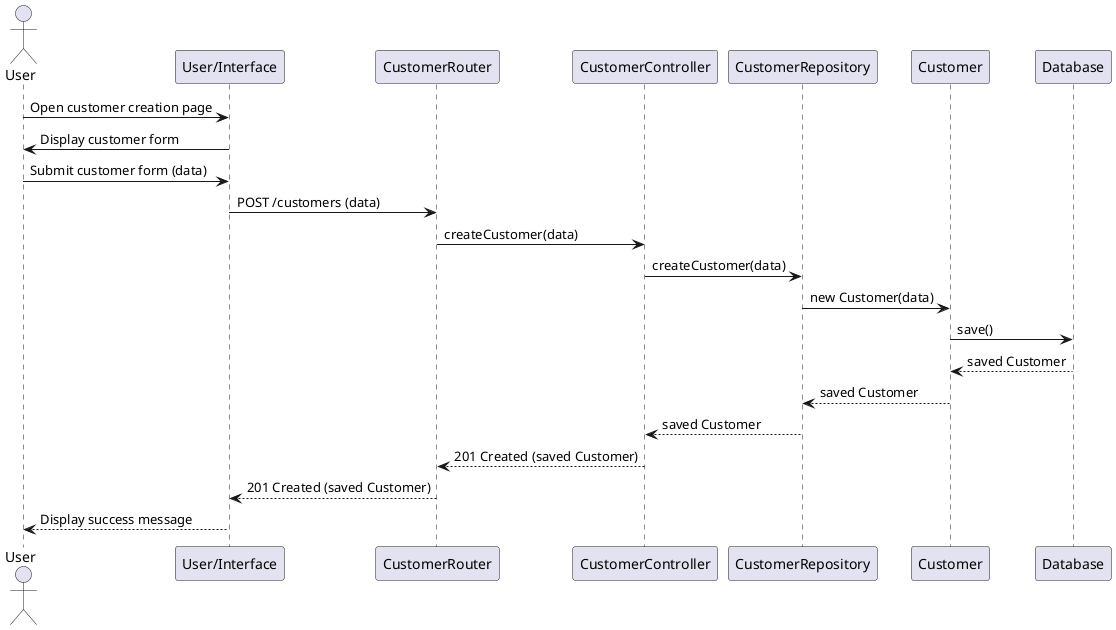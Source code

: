 @startuml
actor User
participant "User/Interface" as UI
participant "CustomerRouter" as Router
participant "CustomerController" as Controller
participant "CustomerRepository" as Repository
participant "Customer" as Model
participant "Database" as DB

User -> UI: Open customer creation page
UI -> User: Display customer form

User -> UI: Submit customer form (data)
UI -> Router: POST /customers (data)
Router -> Controller: createCustomer(data)
Controller -> Repository: createCustomer(data)
Repository -> Model: new Customer(data)
Model -> DB: save()
DB --> Model: saved Customer
Model --> Repository: saved Customer
Repository --> Controller: saved Customer
Controller --> Router: 201 Created (saved Customer)
Router --> UI: 201 Created (saved Customer)
UI --> User: Display success message
@enduml
